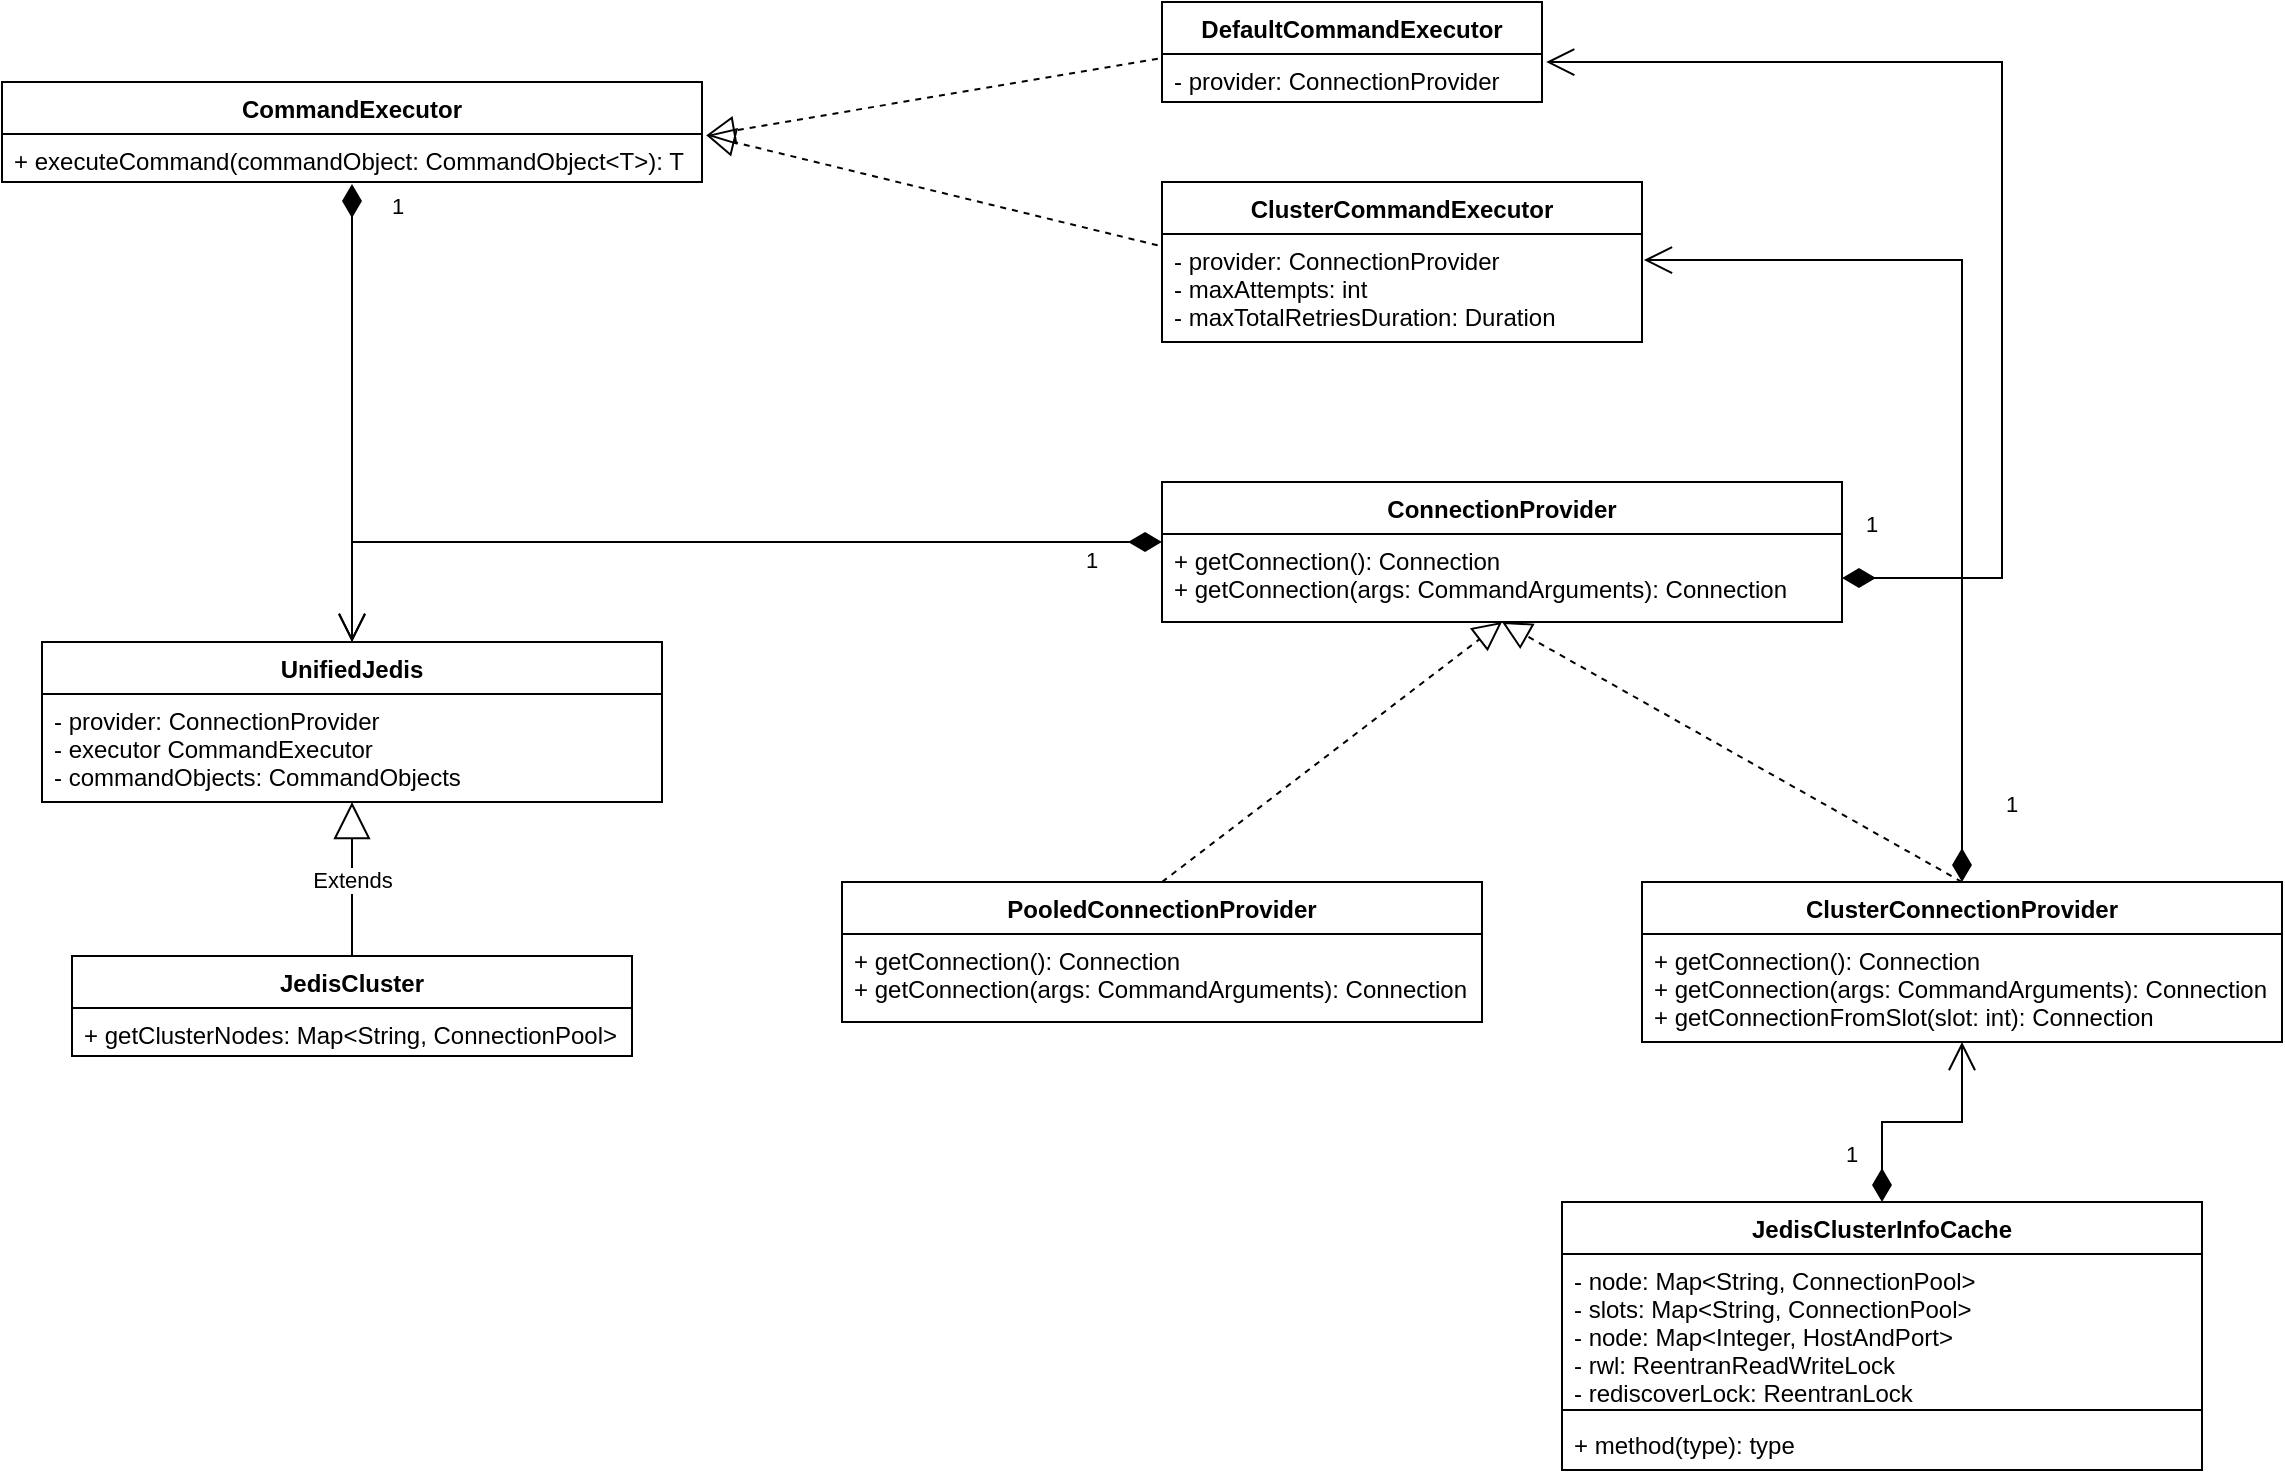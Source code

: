 <mxfile version="16.6.6" type="github">
  <diagram id="16u3QC0gG3P5N7qWQo-6" name="Page-1">
    <mxGraphModel dx="2062" dy="1065" grid="1" gridSize="10" guides="1" tooltips="1" connect="1" arrows="1" fold="1" page="1" pageScale="1" pageWidth="1169" pageHeight="827" math="0" shadow="0">
      <root>
        <mxCell id="0" />
        <mxCell id="1" parent="0" />
        <mxCell id="Vg_fdwR3Dp5vmPGhpIbs-1" value="ConnectionProvider" style="swimlane;fontStyle=1;align=center;verticalAlign=top;childLayout=stackLayout;horizontal=1;startSize=26;horizontalStack=0;resizeParent=1;resizeParentMax=0;resizeLast=0;collapsible=1;marginBottom=0;" parent="1" vertex="1">
          <mxGeometry x="600" y="280" width="340" height="70" as="geometry" />
        </mxCell>
        <mxCell id="Vg_fdwR3Dp5vmPGhpIbs-2" value="+ getConnection(): Connection&#xa;+ getConnection(args: CommandArguments): Connection" style="text;strokeColor=none;fillColor=none;align=left;verticalAlign=top;spacingLeft=4;spacingRight=4;overflow=hidden;rotatable=0;points=[[0,0.5],[1,0.5]];portConstraint=eastwest;" parent="Vg_fdwR3Dp5vmPGhpIbs-1" vertex="1">
          <mxGeometry y="26" width="340" height="44" as="geometry" />
        </mxCell>
        <mxCell id="Vg_fdwR3Dp5vmPGhpIbs-3" value="PooledConnectionProvider" style="swimlane;fontStyle=1;align=center;verticalAlign=top;childLayout=stackLayout;horizontal=1;startSize=26;horizontalStack=0;resizeParent=1;resizeParentMax=0;resizeLast=0;collapsible=1;marginBottom=0;" parent="1" vertex="1">
          <mxGeometry x="440" y="480" width="320" height="70" as="geometry" />
        </mxCell>
        <mxCell id="Vg_fdwR3Dp5vmPGhpIbs-4" value="+ getConnection(): Connection&#xa;+ getConnection(args: CommandArguments): Connection" style="text;strokeColor=none;fillColor=none;align=left;verticalAlign=top;spacingLeft=4;spacingRight=4;overflow=hidden;rotatable=0;points=[[0,0.5],[1,0.5]];portConstraint=eastwest;" parent="Vg_fdwR3Dp5vmPGhpIbs-3" vertex="1">
          <mxGeometry y="26" width="320" height="44" as="geometry" />
        </mxCell>
        <mxCell id="Vg_fdwR3Dp5vmPGhpIbs-5" value="UnifiedJedis" style="swimlane;fontStyle=1;align=center;verticalAlign=top;childLayout=stackLayout;horizontal=1;startSize=26;horizontalStack=0;resizeParent=1;resizeParentMax=0;resizeLast=0;collapsible=1;marginBottom=0;" parent="1" vertex="1">
          <mxGeometry x="40" y="360" width="310" height="80" as="geometry" />
        </mxCell>
        <mxCell id="Vg_fdwR3Dp5vmPGhpIbs-6" value="- provider: ConnectionProvider&#xa;- executor CommandExecutor&#xa;- commandObjects: CommandObjects" style="text;strokeColor=none;fillColor=none;align=left;verticalAlign=top;spacingLeft=4;spacingRight=4;overflow=hidden;rotatable=0;points=[[0,0.5],[1,0.5]];portConstraint=eastwest;" parent="Vg_fdwR3Dp5vmPGhpIbs-5" vertex="1">
          <mxGeometry y="26" width="310" height="54" as="geometry" />
        </mxCell>
        <mxCell id="Vg_fdwR3Dp5vmPGhpIbs-7" value="JedisCluster" style="swimlane;fontStyle=1;align=center;verticalAlign=top;childLayout=stackLayout;horizontal=1;startSize=26;horizontalStack=0;resizeParent=1;resizeParentMax=0;resizeLast=0;collapsible=1;marginBottom=0;" parent="1" vertex="1">
          <mxGeometry x="55" y="517" width="280" height="50" as="geometry" />
        </mxCell>
        <mxCell id="Vg_fdwR3Dp5vmPGhpIbs-8" value="+ getClusterNodes: Map&lt;String, ConnectionPool&gt;" style="text;strokeColor=none;fillColor=none;align=left;verticalAlign=top;spacingLeft=4;spacingRight=4;overflow=hidden;rotatable=0;points=[[0,0.5],[1,0.5]];portConstraint=eastwest;" parent="Vg_fdwR3Dp5vmPGhpIbs-7" vertex="1">
          <mxGeometry y="26" width="280" height="24" as="geometry" />
        </mxCell>
        <mxCell id="Vg_fdwR3Dp5vmPGhpIbs-9" value="CommandExecutor" style="swimlane;fontStyle=1;align=center;verticalAlign=top;childLayout=stackLayout;horizontal=1;startSize=26;horizontalStack=0;resizeParent=1;resizeParentMax=0;resizeLast=0;collapsible=1;marginBottom=0;" parent="1" vertex="1">
          <mxGeometry x="20" y="80" width="350" height="50" as="geometry" />
        </mxCell>
        <mxCell id="Vg_fdwR3Dp5vmPGhpIbs-10" value="+ executeCommand(commandObject: CommandObject&lt;T&gt;): T&#xa;" style="text;strokeColor=none;fillColor=none;align=left;verticalAlign=top;spacingLeft=4;spacingRight=4;overflow=hidden;rotatable=0;points=[[0,0.5],[1,0.5]];portConstraint=eastwest;" parent="Vg_fdwR3Dp5vmPGhpIbs-9" vertex="1">
          <mxGeometry y="26" width="350" height="24" as="geometry" />
        </mxCell>
        <mxCell id="Vg_fdwR3Dp5vmPGhpIbs-11" value="DefaultCommandExecutor" style="swimlane;fontStyle=1;align=center;verticalAlign=top;childLayout=stackLayout;horizontal=1;startSize=26;horizontalStack=0;resizeParent=1;resizeParentMax=0;resizeLast=0;collapsible=1;marginBottom=0;" parent="1" vertex="1">
          <mxGeometry x="600" y="40" width="190" height="50" as="geometry" />
        </mxCell>
        <mxCell id="Vg_fdwR3Dp5vmPGhpIbs-12" value="- provider: ConnectionProvider" style="text;strokeColor=none;fillColor=none;align=left;verticalAlign=top;spacingLeft=4;spacingRight=4;overflow=hidden;rotatable=0;points=[[0,0.5],[1,0.5]];portConstraint=eastwest;" parent="Vg_fdwR3Dp5vmPGhpIbs-11" vertex="1">
          <mxGeometry y="26" width="190" height="24" as="geometry" />
        </mxCell>
        <mxCell id="Vg_fdwR3Dp5vmPGhpIbs-13" value="ClusterCommandExecutor" style="swimlane;fontStyle=1;align=center;verticalAlign=top;childLayout=stackLayout;horizontal=1;startSize=26;horizontalStack=0;resizeParent=1;resizeParentMax=0;resizeLast=0;collapsible=1;marginBottom=0;" parent="1" vertex="1">
          <mxGeometry x="600" y="130" width="240" height="80" as="geometry" />
        </mxCell>
        <mxCell id="Vg_fdwR3Dp5vmPGhpIbs-14" value="- provider: ConnectionProvider&#xa;- maxAttempts: int&#xa;- maxTotalRetriesDuration: Duration" style="text;strokeColor=none;fillColor=none;align=left;verticalAlign=top;spacingLeft=4;spacingRight=4;overflow=hidden;rotatable=0;points=[[0,0.5],[1,0.5]];portConstraint=eastwest;" parent="Vg_fdwR3Dp5vmPGhpIbs-13" vertex="1">
          <mxGeometry y="26" width="240" height="54" as="geometry" />
        </mxCell>
        <mxCell id="Vg_fdwR3Dp5vmPGhpIbs-15" value="" style="endArrow=block;dashed=1;endFill=0;endSize=12;html=1;rounded=0;exitX=-0.011;exitY=0.097;exitDx=0;exitDy=0;exitPerimeter=0;entryX=1.006;entryY=0.028;entryDx=0;entryDy=0;entryPerimeter=0;" parent="1" source="Vg_fdwR3Dp5vmPGhpIbs-12" target="Vg_fdwR3Dp5vmPGhpIbs-10" edge="1">
          <mxGeometry width="160" relative="1" as="geometry">
            <mxPoint x="420" y="120" as="sourcePoint" />
            <mxPoint x="580" y="120" as="targetPoint" />
          </mxGeometry>
        </mxCell>
        <mxCell id="Vg_fdwR3Dp5vmPGhpIbs-16" value="" style="endArrow=block;dashed=1;endFill=0;endSize=12;html=1;rounded=0;exitX=0.5;exitY=0;exitDx=0;exitDy=0;" parent="1" source="Vg_fdwR3Dp5vmPGhpIbs-3" edge="1">
          <mxGeometry width="160" relative="1" as="geometry">
            <mxPoint x="680" y="360" as="sourcePoint" />
            <mxPoint x="770" y="350" as="targetPoint" />
          </mxGeometry>
        </mxCell>
        <mxCell id="Vg_fdwR3Dp5vmPGhpIbs-17" value="Extends" style="endArrow=block;endSize=16;endFill=0;html=1;rounded=0;entryX=0.5;entryY=1;entryDx=0;entryDy=0;" parent="1" source="Vg_fdwR3Dp5vmPGhpIbs-7" target="Vg_fdwR3Dp5vmPGhpIbs-5" edge="1">
          <mxGeometry width="160" relative="1" as="geometry">
            <mxPoint x="70" y="630" as="sourcePoint" />
            <mxPoint x="230" y="630" as="targetPoint" />
          </mxGeometry>
        </mxCell>
        <mxCell id="Vg_fdwR3Dp5vmPGhpIbs-21" value="" style="endArrow=block;dashed=1;endFill=0;endSize=12;html=1;rounded=0;exitX=-0.009;exitY=0.105;exitDx=0;exitDy=0;exitPerimeter=0;entryX=1.006;entryY=0.028;entryDx=0;entryDy=0;entryPerimeter=0;" parent="1" source="Vg_fdwR3Dp5vmPGhpIbs-14" target="Vg_fdwR3Dp5vmPGhpIbs-10" edge="1">
          <mxGeometry width="160" relative="1" as="geometry">
            <mxPoint x="420" y="120" as="sourcePoint" />
            <mxPoint x="580" y="120" as="targetPoint" />
          </mxGeometry>
        </mxCell>
        <mxCell id="PPMuQnZdv8R8rpKbWjnb-1" value="ClusterConnectionProvider" style="swimlane;fontStyle=1;align=center;verticalAlign=top;childLayout=stackLayout;horizontal=1;startSize=26;horizontalStack=0;resizeParent=1;resizeParentMax=0;resizeLast=0;collapsible=1;marginBottom=0;" vertex="1" parent="1">
          <mxGeometry x="840" y="480" width="320" height="80" as="geometry" />
        </mxCell>
        <mxCell id="PPMuQnZdv8R8rpKbWjnb-2" value="+ getConnection(): Connection&#xa;+ getConnection(args: CommandArguments): Connection&#xa;+ getConnectionFromSlot(slot: int): Connection" style="text;strokeColor=none;fillColor=none;align=left;verticalAlign=top;spacingLeft=4;spacingRight=4;overflow=hidden;rotatable=0;points=[[0,0.5],[1,0.5]];portConstraint=eastwest;" vertex="1" parent="PPMuQnZdv8R8rpKbWjnb-1">
          <mxGeometry y="26" width="320" height="54" as="geometry" />
        </mxCell>
        <mxCell id="PPMuQnZdv8R8rpKbWjnb-3" value="" style="endArrow=block;dashed=1;endFill=0;endSize=12;html=1;rounded=0;exitX=0.5;exitY=0;exitDx=0;exitDy=0;" edge="1" parent="1" source="PPMuQnZdv8R8rpKbWjnb-1">
          <mxGeometry width="160" relative="1" as="geometry">
            <mxPoint x="860" y="470" as="sourcePoint" />
            <mxPoint x="770" y="350" as="targetPoint" />
          </mxGeometry>
        </mxCell>
        <mxCell id="PPMuQnZdv8R8rpKbWjnb-4" value="JedisClusterInfoCache" style="swimlane;fontStyle=1;align=center;verticalAlign=top;childLayout=stackLayout;horizontal=1;startSize=26;horizontalStack=0;resizeParent=1;resizeParentMax=0;resizeLast=0;collapsible=1;marginBottom=0;" vertex="1" parent="1">
          <mxGeometry x="800" y="640" width="320" height="134" as="geometry" />
        </mxCell>
        <mxCell id="PPMuQnZdv8R8rpKbWjnb-5" value="- node: Map&lt;String, ConnectionPool&gt;&#xa;- slots: Map&lt;String, ConnectionPool&gt;&#xa;- node: Map&lt;Integer, HostAndPort&gt;&#xa;- rwl: ReentranReadWriteLock&#xa;- rediscoverLock: ReentranLock" style="text;strokeColor=none;fillColor=none;align=left;verticalAlign=top;spacingLeft=4;spacingRight=4;overflow=hidden;rotatable=0;points=[[0,0.5],[1,0.5]];portConstraint=eastwest;" vertex="1" parent="PPMuQnZdv8R8rpKbWjnb-4">
          <mxGeometry y="26" width="320" height="74" as="geometry" />
        </mxCell>
        <mxCell id="PPMuQnZdv8R8rpKbWjnb-6" value="" style="line;strokeWidth=1;fillColor=none;align=left;verticalAlign=middle;spacingTop=-1;spacingLeft=3;spacingRight=3;rotatable=0;labelPosition=right;points=[];portConstraint=eastwest;" vertex="1" parent="PPMuQnZdv8R8rpKbWjnb-4">
          <mxGeometry y="100" width="320" height="8" as="geometry" />
        </mxCell>
        <mxCell id="PPMuQnZdv8R8rpKbWjnb-7" value="+ method(type): type" style="text;strokeColor=none;fillColor=none;align=left;verticalAlign=top;spacingLeft=4;spacingRight=4;overflow=hidden;rotatable=0;points=[[0,0.5],[1,0.5]];portConstraint=eastwest;" vertex="1" parent="PPMuQnZdv8R8rpKbWjnb-4">
          <mxGeometry y="108" width="320" height="26" as="geometry" />
        </mxCell>
        <mxCell id="PPMuQnZdv8R8rpKbWjnb-11" value="1" style="endArrow=open;html=1;endSize=12;startArrow=diamondThin;startSize=14;startFill=1;edgeStyle=orthogonalEdgeStyle;align=left;verticalAlign=bottom;rounded=0;entryX=0.5;entryY=1;entryDx=0;entryDy=0;entryPerimeter=0;" edge="1" parent="1" source="PPMuQnZdv8R8rpKbWjnb-4" target="PPMuQnZdv8R8rpKbWjnb-2">
          <mxGeometry x="-0.75" y="20" relative="1" as="geometry">
            <mxPoint x="440" y="670" as="sourcePoint" />
            <mxPoint x="600" y="670" as="targetPoint" />
            <mxPoint as="offset" />
          </mxGeometry>
        </mxCell>
        <mxCell id="PPMuQnZdv8R8rpKbWjnb-12" value="1" style="endArrow=open;html=1;endSize=12;startArrow=diamondThin;startSize=14;startFill=1;edgeStyle=orthogonalEdgeStyle;align=left;verticalAlign=bottom;rounded=0;entryX=0.5;entryY=0;entryDx=0;entryDy=0;exitX=0;exitY=0.091;exitDx=0;exitDy=0;exitPerimeter=0;" edge="1" parent="1" source="Vg_fdwR3Dp5vmPGhpIbs-2" target="Vg_fdwR3Dp5vmPGhpIbs-5">
          <mxGeometry x="-0.824" y="18" relative="1" as="geometry">
            <mxPoint x="220" y="320" as="sourcePoint" />
            <mxPoint x="380" y="320" as="targetPoint" />
            <mxPoint as="offset" />
          </mxGeometry>
        </mxCell>
        <mxCell id="PPMuQnZdv8R8rpKbWjnb-16" value="1" style="endArrow=open;html=1;endSize=12;startArrow=diamondThin;startSize=14;startFill=1;edgeStyle=orthogonalEdgeStyle;align=left;verticalAlign=bottom;rounded=0;entryX=0.5;entryY=0;entryDx=0;entryDy=0;exitX=0.5;exitY=1.042;exitDx=0;exitDy=0;exitPerimeter=0;" edge="1" parent="1" source="Vg_fdwR3Dp5vmPGhpIbs-10" target="Vg_fdwR3Dp5vmPGhpIbs-5">
          <mxGeometry x="-0.824" y="18" relative="1" as="geometry">
            <mxPoint x="195" y="140" as="sourcePoint" />
            <mxPoint x="195" y="360" as="targetPoint" />
            <mxPoint as="offset" />
          </mxGeometry>
        </mxCell>
        <mxCell id="PPMuQnZdv8R8rpKbWjnb-17" value="1" style="endArrow=open;html=1;endSize=12;startArrow=diamondThin;startSize=14;startFill=1;edgeStyle=orthogonalEdgeStyle;align=left;verticalAlign=bottom;rounded=0;entryX=1.011;entryY=0.167;entryDx=0;entryDy=0;entryPerimeter=0;exitX=1;exitY=0.5;exitDx=0;exitDy=0;" edge="1" parent="1" source="Vg_fdwR3Dp5vmPGhpIbs-2" target="Vg_fdwR3Dp5vmPGhpIbs-12">
          <mxGeometry x="-0.965" y="18" relative="1" as="geometry">
            <mxPoint x="930" y="220" as="sourcePoint" />
            <mxPoint x="1090" y="220" as="targetPoint" />
            <Array as="points">
              <mxPoint x="1020" y="328" />
              <mxPoint x="1020" y="70" />
            </Array>
            <mxPoint as="offset" />
          </mxGeometry>
        </mxCell>
        <mxCell id="PPMuQnZdv8R8rpKbWjnb-18" value="1" style="endArrow=open;html=1;endSize=12;startArrow=diamondThin;startSize=14;startFill=1;edgeStyle=orthogonalEdgeStyle;align=left;verticalAlign=bottom;rounded=0;exitX=0.5;exitY=0;exitDx=0;exitDy=0;entryX=1.004;entryY=0.241;entryDx=0;entryDy=0;entryPerimeter=0;" edge="1" parent="1" source="PPMuQnZdv8R8rpKbWjnb-1" target="Vg_fdwR3Dp5vmPGhpIbs-14">
          <mxGeometry x="-0.872" y="-20" relative="1" as="geometry">
            <mxPoint x="980" y="410" as="sourcePoint" />
            <mxPoint x="1140" y="410" as="targetPoint" />
            <Array as="points">
              <mxPoint x="1000" y="169" />
            </Array>
            <mxPoint as="offset" />
          </mxGeometry>
        </mxCell>
      </root>
    </mxGraphModel>
  </diagram>
</mxfile>
